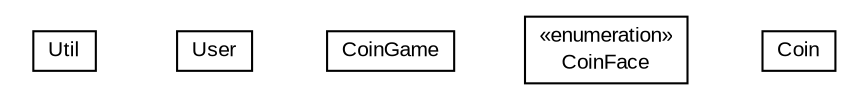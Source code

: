 #!/usr/local/bin/dot
#
# Class diagram 
# Generated by UMLGraph version R5_6 (http://www.umlgraph.org/)
#

digraph G {
	edge [fontname="arial",fontsize=10,labelfontname="arial",labelfontsize=10];
	node [fontname="arial",fontsize=10,shape=plaintext];
	nodesep=0.25;
	ranksep=0.5;
	// java_oo.coingame.Util
	c125 [label=<<table title="java_oo.coingame.Util" border="0" cellborder="1" cellspacing="0" cellpadding="2" port="p" href="./Util.html">
		<tr><td><table border="0" cellspacing="0" cellpadding="1">
<tr><td align="center" balign="center"> Util </td></tr>
		</table></td></tr>
		</table>>, URL="./Util.html", fontname="arial", fontcolor="black", fontsize=10.0];
	// java_oo.coingame.User
	c126 [label=<<table title="java_oo.coingame.User" border="0" cellborder="1" cellspacing="0" cellpadding="2" port="p" href="./User.html">
		<tr><td><table border="0" cellspacing="0" cellpadding="1">
<tr><td align="center" balign="center"> User </td></tr>
		</table></td></tr>
		</table>>, URL="./User.html", fontname="arial", fontcolor="black", fontsize=10.0];
	// java_oo.coingame.CoinGame
	c127 [label=<<table title="java_oo.coingame.CoinGame" border="0" cellborder="1" cellspacing="0" cellpadding="2" port="p" href="./CoinGame.html">
		<tr><td><table border="0" cellspacing="0" cellpadding="1">
<tr><td align="center" balign="center"> CoinGame </td></tr>
		</table></td></tr>
		</table>>, URL="./CoinGame.html", fontname="arial", fontcolor="black", fontsize=10.0];
	// java_oo.coingame.CoinFace
	c128 [label=<<table title="java_oo.coingame.CoinFace" border="0" cellborder="1" cellspacing="0" cellpadding="2" port="p" href="./CoinFace.html">
		<tr><td><table border="0" cellspacing="0" cellpadding="1">
<tr><td align="center" balign="center"> &#171;enumeration&#187; </td></tr>
<tr><td align="center" balign="center"> CoinFace </td></tr>
		</table></td></tr>
		</table>>, URL="./CoinFace.html", fontname="arial", fontcolor="black", fontsize=10.0];
	// java_oo.coingame.Coin
	c129 [label=<<table title="java_oo.coingame.Coin" border="0" cellborder="1" cellspacing="0" cellpadding="2" port="p" href="./Coin.html">
		<tr><td><table border="0" cellspacing="0" cellpadding="1">
<tr><td align="center" balign="center"> Coin </td></tr>
		</table></td></tr>
		</table>>, URL="./Coin.html", fontname="arial", fontcolor="black", fontsize=10.0];
}

